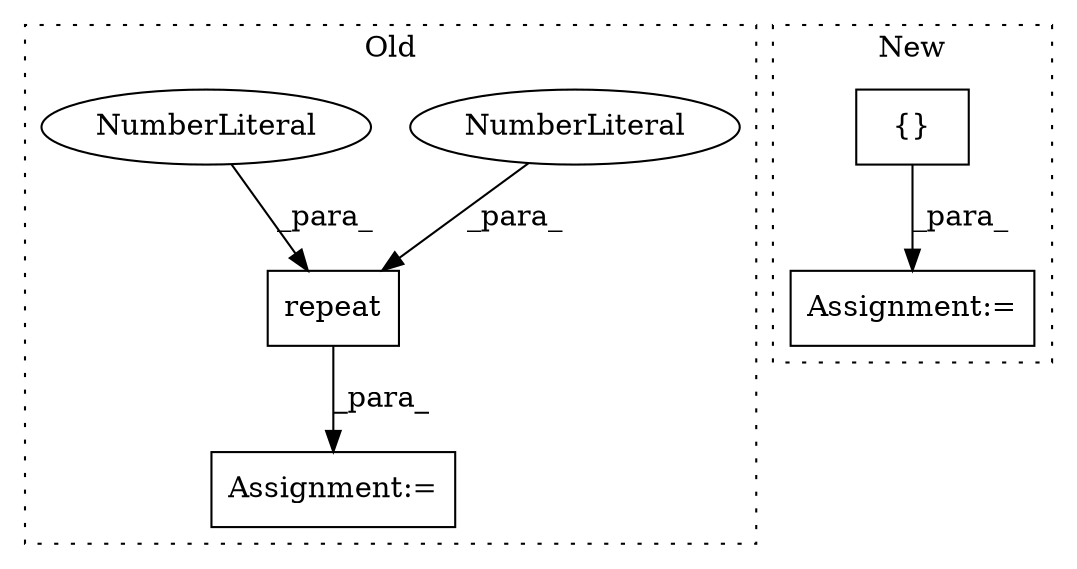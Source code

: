 digraph G {
subgraph cluster0 {
1 [label="repeat" a="32" s="8542,8554" l="7,1" shape="box"];
3 [label="Assignment:=" a="7" s="8520" l="1" shape="box"];
5 [label="NumberLiteral" a="34" s="8551" l="1" shape="ellipse"];
6 [label="NumberLiteral" a="34" s="8553" l="1" shape="ellipse"];
label = "Old";
style="dotted";
}
subgraph cluster1 {
2 [label="{}" a="4" s="10148,10160" l="1,1" shape="box"];
4 [label="Assignment:=" a="7" s="10203" l="1" shape="box"];
label = "New";
style="dotted";
}
1 -> 3 [label="_para_"];
2 -> 4 [label="_para_"];
5 -> 1 [label="_para_"];
6 -> 1 [label="_para_"];
}